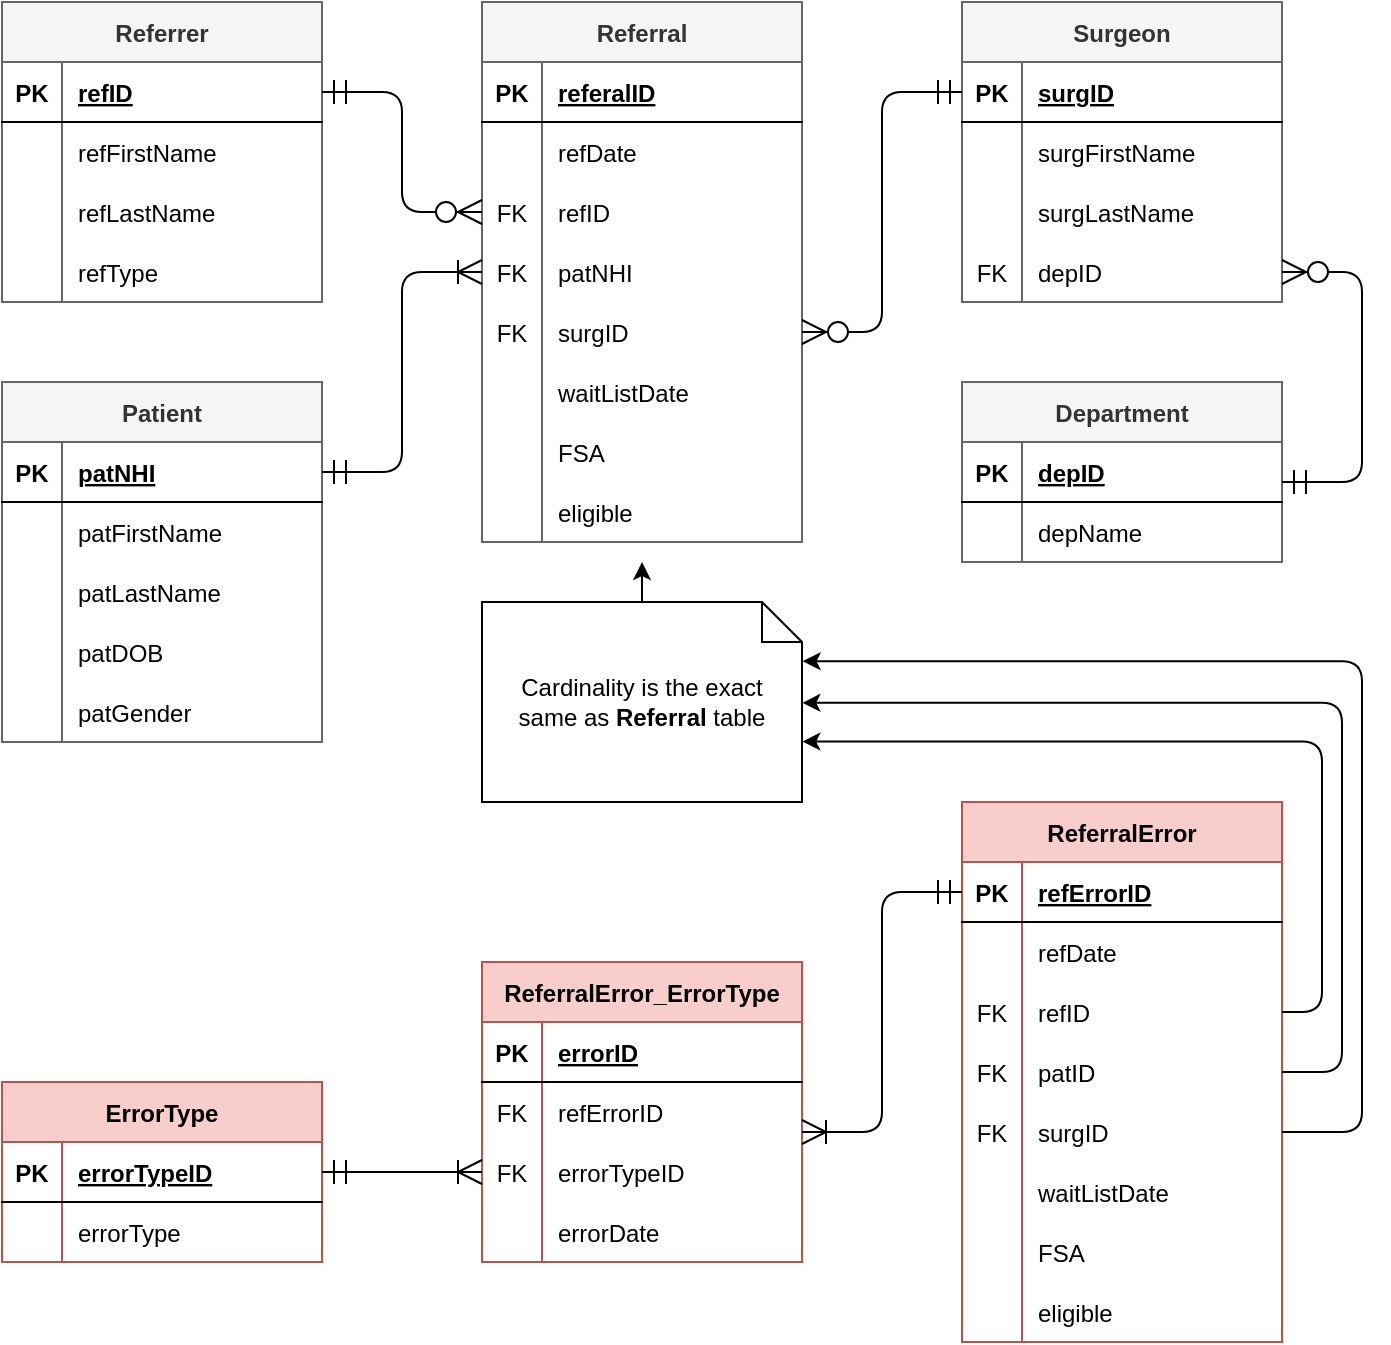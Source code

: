 <mxfile version="16.5.1" type="device"><diagram id="R2lEEEUBdFMjLlhIrx00" name="Page-1"><mxGraphModel dx="918" dy="854" grid="1" gridSize="10" guides="1" tooltips="1" connect="1" arrows="1" fold="1" page="1" pageScale="1" pageWidth="800" pageHeight="800" background="none" math="0" shadow="0" extFonts="Permanent Marker^https://fonts.googleapis.com/css?family=Permanent+Marker"><root><mxCell id="0"/><mxCell id="1" parent="0"/><mxCell id="XaAhkg_FkZNfCIawb1zj-1" value="Referral" style="shape=table;startSize=30;container=1;collapsible=1;childLayout=tableLayout;fixedRows=1;rowLines=0;fontStyle=1;align=center;resizeLast=1;swimlaneFillColor=default;sketch=0;fillColor=#f5f5f5;fontColor=#333333;strokeColor=#666666;" parent="1" vertex="1"><mxGeometry x="300" y="65" width="160" height="270" as="geometry"><mxRectangle x="300" y="65" width="80" height="30" as="alternateBounds"/></mxGeometry></mxCell><mxCell id="XaAhkg_FkZNfCIawb1zj-2" value="" style="shape=tableRow;horizontal=0;startSize=0;swimlaneHead=0;swimlaneBody=0;fillColor=none;collapsible=0;dropTarget=0;points=[[0,0.5],[1,0.5]];portConstraint=eastwest;top=0;left=0;right=0;bottom=1;sketch=0;" parent="XaAhkg_FkZNfCIawb1zj-1" vertex="1"><mxGeometry y="30" width="160" height="30" as="geometry"/></mxCell><mxCell id="XaAhkg_FkZNfCIawb1zj-3" value="PK" style="shape=partialRectangle;connectable=0;fillColor=none;top=0;left=0;bottom=0;right=0;fontStyle=1;overflow=hidden;sketch=0;" parent="XaAhkg_FkZNfCIawb1zj-2" vertex="1"><mxGeometry width="30" height="30" as="geometry"><mxRectangle width="30" height="30" as="alternateBounds"/></mxGeometry></mxCell><mxCell id="XaAhkg_FkZNfCIawb1zj-4" value="referalID" style="shape=partialRectangle;connectable=0;fillColor=none;top=0;left=0;bottom=0;right=0;align=left;spacingLeft=6;fontStyle=5;overflow=hidden;sketch=0;" parent="XaAhkg_FkZNfCIawb1zj-2" vertex="1"><mxGeometry x="30" width="130" height="30" as="geometry"><mxRectangle width="130" height="30" as="alternateBounds"/></mxGeometry></mxCell><mxCell id="XaAhkg_FkZNfCIawb1zj-5" value="" style="shape=tableRow;horizontal=0;startSize=0;swimlaneHead=0;swimlaneBody=0;fillColor=none;collapsible=0;dropTarget=0;points=[[0,0.5],[1,0.5]];portConstraint=eastwest;top=0;left=0;right=0;bottom=0;sketch=0;" parent="XaAhkg_FkZNfCIawb1zj-1" vertex="1"><mxGeometry y="60" width="160" height="30" as="geometry"/></mxCell><mxCell id="XaAhkg_FkZNfCIawb1zj-6" value="" style="shape=partialRectangle;connectable=0;fillColor=none;top=0;left=0;bottom=0;right=0;editable=1;overflow=hidden;sketch=0;" parent="XaAhkg_FkZNfCIawb1zj-5" vertex="1"><mxGeometry width="30" height="30" as="geometry"><mxRectangle width="30" height="30" as="alternateBounds"/></mxGeometry></mxCell><mxCell id="XaAhkg_FkZNfCIawb1zj-7" value="refDate" style="shape=partialRectangle;connectable=0;fillColor=none;top=0;left=0;bottom=0;right=0;align=left;spacingLeft=6;overflow=hidden;sketch=0;" parent="XaAhkg_FkZNfCIawb1zj-5" vertex="1"><mxGeometry x="30" width="130" height="30" as="geometry"><mxRectangle width="130" height="30" as="alternateBounds"/></mxGeometry></mxCell><mxCell id="XaAhkg_FkZNfCIawb1zj-8" value="" style="shape=tableRow;horizontal=0;startSize=0;swimlaneHead=0;swimlaneBody=0;fillColor=none;collapsible=0;dropTarget=0;points=[[0,0.5],[1,0.5]];portConstraint=eastwest;top=0;left=0;right=0;bottom=0;sketch=0;" parent="XaAhkg_FkZNfCIawb1zj-1" vertex="1"><mxGeometry y="90" width="160" height="30" as="geometry"/></mxCell><mxCell id="XaAhkg_FkZNfCIawb1zj-9" value="FK" style="shape=partialRectangle;connectable=0;fillColor=none;top=0;left=0;bottom=0;right=0;editable=1;overflow=hidden;sketch=0;" parent="XaAhkg_FkZNfCIawb1zj-8" vertex="1"><mxGeometry width="30" height="30" as="geometry"><mxRectangle width="30" height="30" as="alternateBounds"/></mxGeometry></mxCell><mxCell id="XaAhkg_FkZNfCIawb1zj-10" value="refID" style="shape=partialRectangle;connectable=0;fillColor=none;top=0;left=0;bottom=0;right=0;align=left;spacingLeft=6;overflow=hidden;sketch=0;" parent="XaAhkg_FkZNfCIawb1zj-8" vertex="1"><mxGeometry x="30" width="130" height="30" as="geometry"><mxRectangle width="130" height="30" as="alternateBounds"/></mxGeometry></mxCell><mxCell id="XaAhkg_FkZNfCIawb1zj-11" value="" style="shape=tableRow;horizontal=0;startSize=0;swimlaneHead=0;swimlaneBody=0;fillColor=none;collapsible=0;dropTarget=0;points=[[0,0.5],[1,0.5]];portConstraint=eastwest;top=0;left=0;right=0;bottom=0;sketch=0;" parent="XaAhkg_FkZNfCIawb1zj-1" vertex="1"><mxGeometry y="120" width="160" height="30" as="geometry"/></mxCell><mxCell id="XaAhkg_FkZNfCIawb1zj-12" value="FK" style="shape=partialRectangle;connectable=0;fillColor=none;top=0;left=0;bottom=0;right=0;editable=1;overflow=hidden;sketch=0;" parent="XaAhkg_FkZNfCIawb1zj-11" vertex="1"><mxGeometry width="30" height="30" as="geometry"><mxRectangle width="30" height="30" as="alternateBounds"/></mxGeometry></mxCell><mxCell id="XaAhkg_FkZNfCIawb1zj-13" value="patNHI" style="shape=partialRectangle;connectable=0;fillColor=none;top=0;left=0;bottom=0;right=0;align=left;spacingLeft=6;overflow=hidden;sketch=0;" parent="XaAhkg_FkZNfCIawb1zj-11" vertex="1"><mxGeometry x="30" width="130" height="30" as="geometry"><mxRectangle width="130" height="30" as="alternateBounds"/></mxGeometry></mxCell><mxCell id="XaAhkg_FkZNfCIawb1zj-38" style="shape=tableRow;horizontal=0;startSize=0;swimlaneHead=0;swimlaneBody=0;fillColor=none;collapsible=0;dropTarget=0;points=[[0,0.5],[1,0.5]];portConstraint=eastwest;top=0;left=0;right=0;bottom=0;sketch=0;" parent="XaAhkg_FkZNfCIawb1zj-1" vertex="1"><mxGeometry y="150" width="160" height="30" as="geometry"/></mxCell><mxCell id="XaAhkg_FkZNfCIawb1zj-39" value="FK" style="shape=partialRectangle;connectable=0;fillColor=none;top=0;left=0;bottom=0;right=0;editable=1;overflow=hidden;sketch=0;" parent="XaAhkg_FkZNfCIawb1zj-38" vertex="1"><mxGeometry width="30" height="30" as="geometry"><mxRectangle width="30" height="30" as="alternateBounds"/></mxGeometry></mxCell><mxCell id="XaAhkg_FkZNfCIawb1zj-40" value="surgID" style="shape=partialRectangle;connectable=0;fillColor=none;top=0;left=0;bottom=0;right=0;align=left;spacingLeft=6;overflow=hidden;sketch=0;" parent="XaAhkg_FkZNfCIawb1zj-38" vertex="1"><mxGeometry x="30" width="130" height="30" as="geometry"><mxRectangle width="130" height="30" as="alternateBounds"/></mxGeometry></mxCell><mxCell id="ew09ApZprC8uV8NfgB4T-1" style="shape=tableRow;horizontal=0;startSize=0;swimlaneHead=0;swimlaneBody=0;fillColor=none;collapsible=0;dropTarget=0;points=[[0,0.5],[1,0.5]];portConstraint=eastwest;top=0;left=0;right=0;bottom=0;sketch=0;" parent="XaAhkg_FkZNfCIawb1zj-1" vertex="1"><mxGeometry y="180" width="160" height="30" as="geometry"/></mxCell><mxCell id="ew09ApZprC8uV8NfgB4T-2" style="shape=partialRectangle;connectable=0;fillColor=none;top=0;left=0;bottom=0;right=0;editable=1;overflow=hidden;sketch=0;" parent="ew09ApZprC8uV8NfgB4T-1" vertex="1"><mxGeometry width="30" height="30" as="geometry"><mxRectangle width="30" height="30" as="alternateBounds"/></mxGeometry></mxCell><mxCell id="ew09ApZprC8uV8NfgB4T-3" value="waitListDate" style="shape=partialRectangle;connectable=0;fillColor=none;top=0;left=0;bottom=0;right=0;align=left;spacingLeft=6;overflow=hidden;sketch=0;" parent="ew09ApZprC8uV8NfgB4T-1" vertex="1"><mxGeometry x="30" width="130" height="30" as="geometry"><mxRectangle width="130" height="30" as="alternateBounds"/></mxGeometry></mxCell><mxCell id="XaAhkg_FkZNfCIawb1zj-41" style="shape=tableRow;horizontal=0;startSize=0;swimlaneHead=0;swimlaneBody=0;fillColor=none;collapsible=0;dropTarget=0;points=[[0,0.5],[1,0.5]];portConstraint=eastwest;top=0;left=0;right=0;bottom=0;sketch=0;" parent="XaAhkg_FkZNfCIawb1zj-1" vertex="1"><mxGeometry y="210" width="160" height="30" as="geometry"/></mxCell><mxCell id="XaAhkg_FkZNfCIawb1zj-42" style="shape=partialRectangle;connectable=0;fillColor=none;top=0;left=0;bottom=0;right=0;editable=1;overflow=hidden;sketch=0;" parent="XaAhkg_FkZNfCIawb1zj-41" vertex="1"><mxGeometry width="30" height="30" as="geometry"><mxRectangle width="30" height="30" as="alternateBounds"/></mxGeometry></mxCell><mxCell id="XaAhkg_FkZNfCIawb1zj-43" value="FSA" style="shape=partialRectangle;connectable=0;fillColor=none;top=0;left=0;bottom=0;right=0;align=left;spacingLeft=6;overflow=hidden;sketch=0;" parent="XaAhkg_FkZNfCIawb1zj-41" vertex="1"><mxGeometry x="30" width="130" height="30" as="geometry"><mxRectangle width="130" height="30" as="alternateBounds"/></mxGeometry></mxCell><mxCell id="XaAhkg_FkZNfCIawb1zj-44" style="shape=tableRow;horizontal=0;startSize=0;swimlaneHead=0;swimlaneBody=0;fillColor=none;collapsible=0;dropTarget=0;points=[[0,0.5],[1,0.5]];portConstraint=eastwest;top=0;left=0;right=0;bottom=0;sketch=0;" parent="XaAhkg_FkZNfCIawb1zj-1" vertex="1"><mxGeometry y="240" width="160" height="30" as="geometry"/></mxCell><mxCell id="XaAhkg_FkZNfCIawb1zj-45" style="shape=partialRectangle;connectable=0;fillColor=none;top=0;left=0;bottom=0;right=0;editable=1;overflow=hidden;sketch=0;" parent="XaAhkg_FkZNfCIawb1zj-44" vertex="1"><mxGeometry width="30" height="30" as="geometry"><mxRectangle width="30" height="30" as="alternateBounds"/></mxGeometry></mxCell><mxCell id="XaAhkg_FkZNfCIawb1zj-46" value="eligible" style="shape=partialRectangle;connectable=0;fillColor=none;top=0;left=0;bottom=0;right=0;align=left;spacingLeft=6;overflow=hidden;sketch=0;" parent="XaAhkg_FkZNfCIawb1zj-44" vertex="1"><mxGeometry x="30" width="130" height="30" as="geometry"><mxRectangle width="130" height="30" as="alternateBounds"/></mxGeometry></mxCell><mxCell id="XaAhkg_FkZNfCIawb1zj-51" value="Patient" style="shape=table;startSize=30;container=1;collapsible=1;childLayout=tableLayout;fixedRows=1;rowLines=0;fontStyle=1;align=center;resizeLast=1;swimlaneFillColor=default;sketch=0;fillColor=#f5f5f5;fontColor=#333333;strokeColor=#666666;" parent="1" vertex="1"><mxGeometry x="60" y="255" width="160" height="180" as="geometry"/></mxCell><mxCell id="XaAhkg_FkZNfCIawb1zj-52" value="" style="shape=tableRow;horizontal=0;startSize=0;swimlaneHead=0;swimlaneBody=0;fillColor=none;collapsible=0;dropTarget=0;points=[[0,0.5],[1,0.5]];portConstraint=eastwest;top=0;left=0;right=0;bottom=1;sketch=0;" parent="XaAhkg_FkZNfCIawb1zj-51" vertex="1"><mxGeometry y="30" width="160" height="30" as="geometry"/></mxCell><mxCell id="XaAhkg_FkZNfCIawb1zj-53" value="PK" style="shape=partialRectangle;connectable=0;fillColor=none;top=0;left=0;bottom=0;right=0;fontStyle=1;overflow=hidden;sketch=0;" parent="XaAhkg_FkZNfCIawb1zj-52" vertex="1"><mxGeometry width="30" height="30" as="geometry"><mxRectangle width="30" height="30" as="alternateBounds"/></mxGeometry></mxCell><mxCell id="XaAhkg_FkZNfCIawb1zj-54" value="patNHI" style="shape=partialRectangle;connectable=0;fillColor=none;top=0;left=0;bottom=0;right=0;align=left;spacingLeft=6;fontStyle=5;overflow=hidden;sketch=0;" parent="XaAhkg_FkZNfCIawb1zj-52" vertex="1"><mxGeometry x="30" width="130" height="30" as="geometry"><mxRectangle width="130" height="30" as="alternateBounds"/></mxGeometry></mxCell><mxCell id="XaAhkg_FkZNfCIawb1zj-55" value="" style="shape=tableRow;horizontal=0;startSize=0;swimlaneHead=0;swimlaneBody=0;fillColor=none;collapsible=0;dropTarget=0;points=[[0,0.5],[1,0.5]];portConstraint=eastwest;top=0;left=0;right=0;bottom=0;sketch=0;" parent="XaAhkg_FkZNfCIawb1zj-51" vertex="1"><mxGeometry y="60" width="160" height="30" as="geometry"/></mxCell><mxCell id="XaAhkg_FkZNfCIawb1zj-56" value="" style="shape=partialRectangle;connectable=0;fillColor=none;top=0;left=0;bottom=0;right=0;editable=1;overflow=hidden;sketch=0;" parent="XaAhkg_FkZNfCIawb1zj-55" vertex="1"><mxGeometry width="30" height="30" as="geometry"><mxRectangle width="30" height="30" as="alternateBounds"/></mxGeometry></mxCell><mxCell id="XaAhkg_FkZNfCIawb1zj-57" value="patFirstName" style="shape=partialRectangle;connectable=0;fillColor=none;top=0;left=0;bottom=0;right=0;align=left;spacingLeft=6;overflow=hidden;sketch=0;" parent="XaAhkg_FkZNfCIawb1zj-55" vertex="1"><mxGeometry x="30" width="130" height="30" as="geometry"><mxRectangle width="130" height="30" as="alternateBounds"/></mxGeometry></mxCell><mxCell id="XaAhkg_FkZNfCIawb1zj-176" style="shape=tableRow;horizontal=0;startSize=0;swimlaneHead=0;swimlaneBody=0;fillColor=none;collapsible=0;dropTarget=0;points=[[0,0.5],[1,0.5]];portConstraint=eastwest;top=0;left=0;right=0;bottom=0;sketch=0;" parent="XaAhkg_FkZNfCIawb1zj-51" vertex="1"><mxGeometry y="90" width="160" height="30" as="geometry"/></mxCell><mxCell id="XaAhkg_FkZNfCIawb1zj-177" style="shape=partialRectangle;connectable=0;fillColor=none;top=0;left=0;bottom=0;right=0;editable=1;overflow=hidden;sketch=0;" parent="XaAhkg_FkZNfCIawb1zj-176" vertex="1"><mxGeometry width="30" height="30" as="geometry"><mxRectangle width="30" height="30" as="alternateBounds"/></mxGeometry></mxCell><mxCell id="XaAhkg_FkZNfCIawb1zj-178" value="patLastName" style="shape=partialRectangle;connectable=0;fillColor=none;top=0;left=0;bottom=0;right=0;align=left;spacingLeft=6;overflow=hidden;sketch=0;" parent="XaAhkg_FkZNfCIawb1zj-176" vertex="1"><mxGeometry x="30" width="130" height="30" as="geometry"><mxRectangle width="130" height="30" as="alternateBounds"/></mxGeometry></mxCell><mxCell id="XaAhkg_FkZNfCIawb1zj-58" value="" style="shape=tableRow;horizontal=0;startSize=0;swimlaneHead=0;swimlaneBody=0;fillColor=none;collapsible=0;dropTarget=0;points=[[0,0.5],[1,0.5]];portConstraint=eastwest;top=0;left=0;right=0;bottom=0;sketch=0;" parent="XaAhkg_FkZNfCIawb1zj-51" vertex="1"><mxGeometry y="120" width="160" height="30" as="geometry"/></mxCell><mxCell id="XaAhkg_FkZNfCIawb1zj-59" value="" style="shape=partialRectangle;connectable=0;fillColor=none;top=0;left=0;bottom=0;right=0;editable=1;overflow=hidden;sketch=0;" parent="XaAhkg_FkZNfCIawb1zj-58" vertex="1"><mxGeometry width="30" height="30" as="geometry"><mxRectangle width="30" height="30" as="alternateBounds"/></mxGeometry></mxCell><mxCell id="XaAhkg_FkZNfCIawb1zj-60" value="patDOB" style="shape=partialRectangle;connectable=0;fillColor=none;top=0;left=0;bottom=0;right=0;align=left;spacingLeft=6;overflow=hidden;sketch=0;" parent="XaAhkg_FkZNfCIawb1zj-58" vertex="1"><mxGeometry x="30" width="130" height="30" as="geometry"><mxRectangle width="130" height="30" as="alternateBounds"/></mxGeometry></mxCell><mxCell id="XaAhkg_FkZNfCIawb1zj-61" value="" style="shape=tableRow;horizontal=0;startSize=0;swimlaneHead=0;swimlaneBody=0;fillColor=none;collapsible=0;dropTarget=0;points=[[0,0.5],[1,0.5]];portConstraint=eastwest;top=0;left=0;right=0;bottom=0;sketch=0;" parent="XaAhkg_FkZNfCIawb1zj-51" vertex="1"><mxGeometry y="150" width="160" height="30" as="geometry"/></mxCell><mxCell id="XaAhkg_FkZNfCIawb1zj-62" value="" style="shape=partialRectangle;connectable=0;fillColor=none;top=0;left=0;bottom=0;right=0;editable=1;overflow=hidden;sketch=0;" parent="XaAhkg_FkZNfCIawb1zj-61" vertex="1"><mxGeometry width="30" height="30" as="geometry"><mxRectangle width="30" height="30" as="alternateBounds"/></mxGeometry></mxCell><mxCell id="XaAhkg_FkZNfCIawb1zj-63" value="patGender" style="shape=partialRectangle;connectable=0;fillColor=none;top=0;left=0;bottom=0;right=0;align=left;spacingLeft=6;overflow=hidden;sketch=0;" parent="XaAhkg_FkZNfCIawb1zj-61" vertex="1"><mxGeometry x="30" width="130" height="30" as="geometry"><mxRectangle width="130" height="30" as="alternateBounds"/></mxGeometry></mxCell><mxCell id="XaAhkg_FkZNfCIawb1zj-66" value="Referrer" style="shape=table;startSize=30;container=1;collapsible=1;childLayout=tableLayout;fixedRows=1;rowLines=0;fontStyle=1;align=center;resizeLast=1;swimlaneFillColor=default;sketch=0;fillColor=#f5f5f5;fontColor=#333333;strokeColor=#666666;" parent="1" vertex="1"><mxGeometry x="60" y="65" width="160" height="150" as="geometry"/></mxCell><mxCell id="XaAhkg_FkZNfCIawb1zj-67" value="" style="shape=tableRow;horizontal=0;startSize=0;swimlaneHead=0;swimlaneBody=0;fillColor=none;collapsible=0;dropTarget=0;points=[[0,0.5],[1,0.5]];portConstraint=eastwest;top=0;left=0;right=0;bottom=1;sketch=0;" parent="XaAhkg_FkZNfCIawb1zj-66" vertex="1"><mxGeometry y="30" width="160" height="30" as="geometry"/></mxCell><mxCell id="XaAhkg_FkZNfCIawb1zj-68" value="PK" style="shape=partialRectangle;connectable=0;fillColor=none;top=0;left=0;bottom=0;right=0;fontStyle=1;overflow=hidden;sketch=0;" parent="XaAhkg_FkZNfCIawb1zj-67" vertex="1"><mxGeometry width="30" height="30" as="geometry"><mxRectangle width="30" height="30" as="alternateBounds"/></mxGeometry></mxCell><mxCell id="XaAhkg_FkZNfCIawb1zj-69" value="refID" style="shape=partialRectangle;connectable=0;fillColor=none;top=0;left=0;bottom=0;right=0;align=left;spacingLeft=6;fontStyle=5;overflow=hidden;sketch=0;" parent="XaAhkg_FkZNfCIawb1zj-67" vertex="1"><mxGeometry x="30" width="130" height="30" as="geometry"><mxRectangle width="130" height="30" as="alternateBounds"/></mxGeometry></mxCell><mxCell id="XaAhkg_FkZNfCIawb1zj-70" value="" style="shape=tableRow;horizontal=0;startSize=0;swimlaneHead=0;swimlaneBody=0;fillColor=none;collapsible=0;dropTarget=0;points=[[0,0.5],[1,0.5]];portConstraint=eastwest;top=0;left=0;right=0;bottom=0;sketch=0;" parent="XaAhkg_FkZNfCIawb1zj-66" vertex="1"><mxGeometry y="60" width="160" height="30" as="geometry"/></mxCell><mxCell id="XaAhkg_FkZNfCIawb1zj-71" value="" style="shape=partialRectangle;connectable=0;fillColor=none;top=0;left=0;bottom=0;right=0;editable=1;overflow=hidden;sketch=0;" parent="XaAhkg_FkZNfCIawb1zj-70" vertex="1"><mxGeometry width="30" height="30" as="geometry"><mxRectangle width="30" height="30" as="alternateBounds"/></mxGeometry></mxCell><mxCell id="XaAhkg_FkZNfCIawb1zj-72" value="refFirstName" style="shape=partialRectangle;connectable=0;fillColor=none;top=0;left=0;bottom=0;right=0;align=left;spacingLeft=6;overflow=hidden;sketch=0;" parent="XaAhkg_FkZNfCIawb1zj-70" vertex="1"><mxGeometry x="30" width="130" height="30" as="geometry"><mxRectangle width="130" height="30" as="alternateBounds"/></mxGeometry></mxCell><mxCell id="XaAhkg_FkZNfCIawb1zj-150" style="shape=tableRow;horizontal=0;startSize=0;swimlaneHead=0;swimlaneBody=0;fillColor=none;collapsible=0;dropTarget=0;points=[[0,0.5],[1,0.5]];portConstraint=eastwest;top=0;left=0;right=0;bottom=0;sketch=0;" parent="XaAhkg_FkZNfCIawb1zj-66" vertex="1"><mxGeometry y="90" width="160" height="30" as="geometry"/></mxCell><mxCell id="XaAhkg_FkZNfCIawb1zj-151" style="shape=partialRectangle;connectable=0;fillColor=none;top=0;left=0;bottom=0;right=0;editable=1;overflow=hidden;sketch=0;" parent="XaAhkg_FkZNfCIawb1zj-150" vertex="1"><mxGeometry width="30" height="30" as="geometry"><mxRectangle width="30" height="30" as="alternateBounds"/></mxGeometry></mxCell><mxCell id="XaAhkg_FkZNfCIawb1zj-152" value="refLastName" style="shape=partialRectangle;connectable=0;fillColor=none;top=0;left=0;bottom=0;right=0;align=left;spacingLeft=6;overflow=hidden;sketch=0;" parent="XaAhkg_FkZNfCIawb1zj-150" vertex="1"><mxGeometry x="30" width="130" height="30" as="geometry"><mxRectangle width="130" height="30" as="alternateBounds"/></mxGeometry></mxCell><mxCell id="XaAhkg_FkZNfCIawb1zj-73" value="" style="shape=tableRow;horizontal=0;startSize=0;swimlaneHead=0;swimlaneBody=0;fillColor=none;collapsible=0;dropTarget=0;points=[[0,0.5],[1,0.5]];portConstraint=eastwest;top=0;left=0;right=0;bottom=0;sketch=0;" parent="XaAhkg_FkZNfCIawb1zj-66" vertex="1"><mxGeometry y="120" width="160" height="30" as="geometry"/></mxCell><mxCell id="XaAhkg_FkZNfCIawb1zj-74" value="" style="shape=partialRectangle;connectable=0;fillColor=none;top=0;left=0;bottom=0;right=0;editable=1;overflow=hidden;sketch=0;" parent="XaAhkg_FkZNfCIawb1zj-73" vertex="1"><mxGeometry width="30" height="30" as="geometry"><mxRectangle width="30" height="30" as="alternateBounds"/></mxGeometry></mxCell><mxCell id="XaAhkg_FkZNfCIawb1zj-75" value="refType" style="shape=partialRectangle;connectable=0;fillColor=none;top=0;left=0;bottom=0;right=0;align=left;spacingLeft=6;overflow=hidden;sketch=0;" parent="XaAhkg_FkZNfCIawb1zj-73" vertex="1"><mxGeometry x="30" width="130" height="30" as="geometry"><mxRectangle width="130" height="30" as="alternateBounds"/></mxGeometry></mxCell><mxCell id="XaAhkg_FkZNfCIawb1zj-79" value="Surgeon" style="shape=table;startSize=30;container=1;collapsible=1;childLayout=tableLayout;fixedRows=1;rowLines=0;fontStyle=1;align=center;resizeLast=1;swimlaneFillColor=default;sketch=0;fillColor=#f5f5f5;fontColor=#333333;strokeColor=#666666;" parent="1" vertex="1"><mxGeometry x="540" y="65" width="160" height="150" as="geometry"/></mxCell><mxCell id="XaAhkg_FkZNfCIawb1zj-80" value="" style="shape=tableRow;horizontal=0;startSize=0;swimlaneHead=0;swimlaneBody=0;fillColor=none;collapsible=0;dropTarget=0;points=[[0,0.5],[1,0.5]];portConstraint=eastwest;top=0;left=0;right=0;bottom=1;sketch=0;" parent="XaAhkg_FkZNfCIawb1zj-79" vertex="1"><mxGeometry y="30" width="160" height="30" as="geometry"/></mxCell><mxCell id="XaAhkg_FkZNfCIawb1zj-81" value="PK" style="shape=partialRectangle;connectable=0;fillColor=none;top=0;left=0;bottom=0;right=0;fontStyle=1;overflow=hidden;sketch=0;" parent="XaAhkg_FkZNfCIawb1zj-80" vertex="1"><mxGeometry width="30" height="30" as="geometry"><mxRectangle width="30" height="30" as="alternateBounds"/></mxGeometry></mxCell><mxCell id="XaAhkg_FkZNfCIawb1zj-82" value="surgID" style="shape=partialRectangle;connectable=0;fillColor=none;top=0;left=0;bottom=0;right=0;align=left;spacingLeft=6;fontStyle=5;overflow=hidden;sketch=0;" parent="XaAhkg_FkZNfCIawb1zj-80" vertex="1"><mxGeometry x="30" width="130" height="30" as="geometry"><mxRectangle width="130" height="30" as="alternateBounds"/></mxGeometry></mxCell><mxCell id="XaAhkg_FkZNfCIawb1zj-83" value="" style="shape=tableRow;horizontal=0;startSize=0;swimlaneHead=0;swimlaneBody=0;fillColor=none;collapsible=0;dropTarget=0;points=[[0,0.5],[1,0.5]];portConstraint=eastwest;top=0;left=0;right=0;bottom=0;sketch=0;" parent="XaAhkg_FkZNfCIawb1zj-79" vertex="1"><mxGeometry y="60" width="160" height="30" as="geometry"/></mxCell><mxCell id="XaAhkg_FkZNfCIawb1zj-84" value="" style="shape=partialRectangle;connectable=0;fillColor=none;top=0;left=0;bottom=0;right=0;editable=1;overflow=hidden;sketch=0;" parent="XaAhkg_FkZNfCIawb1zj-83" vertex="1"><mxGeometry width="30" height="30" as="geometry"><mxRectangle width="30" height="30" as="alternateBounds"/></mxGeometry></mxCell><mxCell id="XaAhkg_FkZNfCIawb1zj-85" value="surgFirstName" style="shape=partialRectangle;connectable=0;fillColor=none;top=0;left=0;bottom=0;right=0;align=left;spacingLeft=6;overflow=hidden;sketch=0;" parent="XaAhkg_FkZNfCIawb1zj-83" vertex="1"><mxGeometry x="30" width="130" height="30" as="geometry"><mxRectangle width="130" height="30" as="alternateBounds"/></mxGeometry></mxCell><mxCell id="XaAhkg_FkZNfCIawb1zj-141" style="shape=tableRow;horizontal=0;startSize=0;swimlaneHead=0;swimlaneBody=0;fillColor=none;collapsible=0;dropTarget=0;points=[[0,0.5],[1,0.5]];portConstraint=eastwest;top=0;left=0;right=0;bottom=0;sketch=0;" parent="XaAhkg_FkZNfCIawb1zj-79" vertex="1"><mxGeometry y="90" width="160" height="30" as="geometry"/></mxCell><mxCell id="XaAhkg_FkZNfCIawb1zj-142" style="shape=partialRectangle;connectable=0;fillColor=none;top=0;left=0;bottom=0;right=0;editable=1;overflow=hidden;sketch=0;" parent="XaAhkg_FkZNfCIawb1zj-141" vertex="1"><mxGeometry width="30" height="30" as="geometry"><mxRectangle width="30" height="30" as="alternateBounds"/></mxGeometry></mxCell><mxCell id="XaAhkg_FkZNfCIawb1zj-143" value="surgLastName" style="shape=partialRectangle;connectable=0;fillColor=none;top=0;left=0;bottom=0;right=0;align=left;spacingLeft=6;overflow=hidden;sketch=0;" parent="XaAhkg_FkZNfCIawb1zj-141" vertex="1"><mxGeometry x="30" width="130" height="30" as="geometry"><mxRectangle width="130" height="30" as="alternateBounds"/></mxGeometry></mxCell><mxCell id="XaAhkg_FkZNfCIawb1zj-86" value="" style="shape=tableRow;horizontal=0;startSize=0;swimlaneHead=0;swimlaneBody=0;fillColor=none;collapsible=0;dropTarget=0;points=[[0,0.5],[1,0.5]];portConstraint=eastwest;top=0;left=0;right=0;bottom=0;sketch=0;" parent="XaAhkg_FkZNfCIawb1zj-79" vertex="1"><mxGeometry y="120" width="160" height="30" as="geometry"/></mxCell><mxCell id="XaAhkg_FkZNfCIawb1zj-87" value="FK" style="shape=partialRectangle;connectable=0;fillColor=none;top=0;left=0;bottom=0;right=0;editable=1;overflow=hidden;sketch=0;" parent="XaAhkg_FkZNfCIawb1zj-86" vertex="1"><mxGeometry width="30" height="30" as="geometry"><mxRectangle width="30" height="30" as="alternateBounds"/></mxGeometry></mxCell><mxCell id="XaAhkg_FkZNfCIawb1zj-88" value="depID" style="shape=partialRectangle;connectable=0;fillColor=none;top=0;left=0;bottom=0;right=0;align=left;spacingLeft=6;overflow=hidden;sketch=0;" parent="XaAhkg_FkZNfCIawb1zj-86" vertex="1"><mxGeometry x="30" width="130" height="30" as="geometry"><mxRectangle width="130" height="30" as="alternateBounds"/></mxGeometry></mxCell><mxCell id="XaAhkg_FkZNfCIawb1zj-89" value="Department" style="shape=table;startSize=30;container=1;collapsible=1;childLayout=tableLayout;fixedRows=1;rowLines=0;fontStyle=1;align=center;resizeLast=1;swimlaneFillColor=default;sketch=0;fillColor=#f5f5f5;fontColor=#333333;strokeColor=#666666;" parent="1" vertex="1"><mxGeometry x="540" y="255" width="160" height="90" as="geometry"/></mxCell><mxCell id="XaAhkg_FkZNfCIawb1zj-90" value="" style="shape=tableRow;horizontal=0;startSize=0;swimlaneHead=0;swimlaneBody=0;fillColor=none;collapsible=0;dropTarget=0;points=[[0,0.5],[1,0.5]];portConstraint=eastwest;top=0;left=0;right=0;bottom=1;sketch=0;" parent="XaAhkg_FkZNfCIawb1zj-89" vertex="1"><mxGeometry y="30" width="160" height="30" as="geometry"/></mxCell><mxCell id="XaAhkg_FkZNfCIawb1zj-91" value="PK" style="shape=partialRectangle;connectable=0;fillColor=none;top=0;left=0;bottom=0;right=0;fontStyle=1;overflow=hidden;sketch=0;" parent="XaAhkg_FkZNfCIawb1zj-90" vertex="1"><mxGeometry width="30" height="30" as="geometry"><mxRectangle width="30" height="30" as="alternateBounds"/></mxGeometry></mxCell><mxCell id="XaAhkg_FkZNfCIawb1zj-92" value="depID" style="shape=partialRectangle;connectable=0;fillColor=none;top=0;left=0;bottom=0;right=0;align=left;spacingLeft=6;fontStyle=5;overflow=hidden;sketch=0;" parent="XaAhkg_FkZNfCIawb1zj-90" vertex="1"><mxGeometry x="30" width="130" height="30" as="geometry"><mxRectangle width="130" height="30" as="alternateBounds"/></mxGeometry></mxCell><mxCell id="XaAhkg_FkZNfCIawb1zj-93" value="" style="shape=tableRow;horizontal=0;startSize=0;swimlaneHead=0;swimlaneBody=0;fillColor=none;collapsible=0;dropTarget=0;points=[[0,0.5],[1,0.5]];portConstraint=eastwest;top=0;left=0;right=0;bottom=0;sketch=0;" parent="XaAhkg_FkZNfCIawb1zj-89" vertex="1"><mxGeometry y="60" width="160" height="30" as="geometry"/></mxCell><mxCell id="XaAhkg_FkZNfCIawb1zj-94" value="" style="shape=partialRectangle;connectable=0;fillColor=none;top=0;left=0;bottom=0;right=0;editable=1;overflow=hidden;sketch=0;" parent="XaAhkg_FkZNfCIawb1zj-93" vertex="1"><mxGeometry width="30" height="30" as="geometry"><mxRectangle width="30" height="30" as="alternateBounds"/></mxGeometry></mxCell><mxCell id="XaAhkg_FkZNfCIawb1zj-95" value="depName" style="shape=partialRectangle;connectable=0;fillColor=none;top=0;left=0;bottom=0;right=0;align=left;spacingLeft=6;overflow=hidden;sketch=0;" parent="XaAhkg_FkZNfCIawb1zj-93" vertex="1"><mxGeometry x="30" width="130" height="30" as="geometry"><mxRectangle width="130" height="30" as="alternateBounds"/></mxGeometry></mxCell><mxCell id="XaAhkg_FkZNfCIawb1zj-101" value="" style="edgeStyle=orthogonalEdgeStyle;fontSize=12;html=1;endArrow=ERzeroToMany;startArrow=ERmandOne;entryX=1;entryY=0.5;entryDx=0;entryDy=0;rounded=1;endSize=10;startSize=10;targetPerimeterSpacing=0;sourcePerimeterSpacing=0;shadow=0;sketch=0;" parent="1" source="XaAhkg_FkZNfCIawb1zj-90" target="XaAhkg_FkZNfCIawb1zj-86" edge="1"><mxGeometry width="100" height="100" relative="1" as="geometry"><mxPoint x="700" y="305" as="sourcePoint"/><mxPoint x="1090" y="295" as="targetPoint"/><Array as="points"><mxPoint x="740" y="305"/><mxPoint x="740" y="200"/></Array></mxGeometry></mxCell><mxCell id="XaAhkg_FkZNfCIawb1zj-102" value="" style="fontSize=12;html=1;endArrow=ERzeroToMany;startArrow=ERmandOne;edgeStyle=orthogonalEdgeStyle;rounded=1;endSize=10;startSize=10;sketch=0;strokeColor=default;" parent="1" source="XaAhkg_FkZNfCIawb1zj-67" target="XaAhkg_FkZNfCIawb1zj-8" edge="1"><mxGeometry width="100" height="100" relative="1" as="geometry"><mxPoint x="480" y="90" as="sourcePoint"/><mxPoint x="380" y="190" as="targetPoint"/></mxGeometry></mxCell><mxCell id="XaAhkg_FkZNfCIawb1zj-104" value="" style="edgeStyle=orthogonalEdgeStyle;fontSize=12;html=1;endArrow=ERoneToMany;startArrow=ERmandOne;rounded=1;endSize=10;startSize=10;sketch=0;" parent="1" source="XaAhkg_FkZNfCIawb1zj-52" target="XaAhkg_FkZNfCIawb1zj-11" edge="1"><mxGeometry width="100" height="100" relative="1" as="geometry"><mxPoint x="650" y="615" as="sourcePoint"/><mxPoint x="620" y="220" as="targetPoint"/><Array as="points"><mxPoint x="260" y="300"/><mxPoint x="260" y="200"/></Array></mxGeometry></mxCell><mxCell id="XaAhkg_FkZNfCIawb1zj-105" value="" style="edgeStyle=orthogonalEdgeStyle;fontSize=12;html=1;endArrow=ERzeroToMany;startArrow=ERmandOne;rounded=1;endSize=10;startSize=10;sketch=0;" parent="1" source="XaAhkg_FkZNfCIawb1zj-80" target="XaAhkg_FkZNfCIawb1zj-38" edge="1"><mxGeometry width="100" height="100" relative="1" as="geometry"><mxPoint x="670" y="335" as="sourcePoint"/><mxPoint x="770" y="235" as="targetPoint"/><Array as="points"><mxPoint x="500" y="110"/><mxPoint x="500" y="230"/></Array></mxGeometry></mxCell><mxCell id="XaAhkg_FkZNfCIawb1zj-182" value="ReferralError" style="shape=table;startSize=30;container=1;collapsible=1;childLayout=tableLayout;fixedRows=1;rowLines=0;fontStyle=1;align=center;resizeLast=1;swimlaneFillColor=default;sketch=0;fillColor=#f8cecc;strokeColor=#b85450;" parent="1" vertex="1"><mxGeometry x="540" y="465" width="160" height="270" as="geometry"><mxRectangle x="320" y="160" width="80" height="30" as="alternateBounds"/></mxGeometry></mxCell><mxCell id="XaAhkg_FkZNfCIawb1zj-183" value="" style="shape=tableRow;horizontal=0;startSize=0;swimlaneHead=0;swimlaneBody=0;fillColor=none;collapsible=0;dropTarget=0;points=[[0,0.5],[1,0.5]];portConstraint=eastwest;top=0;left=0;right=0;bottom=1;sketch=0;" parent="XaAhkg_FkZNfCIawb1zj-182" vertex="1"><mxGeometry y="30" width="160" height="30" as="geometry"/></mxCell><mxCell id="XaAhkg_FkZNfCIawb1zj-184" value="PK" style="shape=partialRectangle;connectable=0;fillColor=none;top=0;left=0;bottom=0;right=0;fontStyle=1;overflow=hidden;sketch=0;" parent="XaAhkg_FkZNfCIawb1zj-183" vertex="1"><mxGeometry width="30" height="30" as="geometry"><mxRectangle width="30" height="30" as="alternateBounds"/></mxGeometry></mxCell><mxCell id="XaAhkg_FkZNfCIawb1zj-185" value="refErrorID" style="shape=partialRectangle;connectable=0;fillColor=none;top=0;left=0;bottom=0;right=0;align=left;spacingLeft=6;fontStyle=5;overflow=hidden;sketch=0;" parent="XaAhkg_FkZNfCIawb1zj-183" vertex="1"><mxGeometry x="30" width="130" height="30" as="geometry"><mxRectangle width="130" height="30" as="alternateBounds"/></mxGeometry></mxCell><mxCell id="XaAhkg_FkZNfCIawb1zj-186" value="" style="shape=tableRow;horizontal=0;startSize=0;swimlaneHead=0;swimlaneBody=0;fillColor=none;collapsible=0;dropTarget=0;points=[[0,0.5],[1,0.5]];portConstraint=eastwest;top=0;left=0;right=0;bottom=0;sketch=0;" parent="XaAhkg_FkZNfCIawb1zj-182" vertex="1"><mxGeometry y="60" width="160" height="30" as="geometry"/></mxCell><mxCell id="XaAhkg_FkZNfCIawb1zj-187" value="" style="shape=partialRectangle;connectable=0;fillColor=none;top=0;left=0;bottom=0;right=0;editable=1;overflow=hidden;sketch=0;" parent="XaAhkg_FkZNfCIawb1zj-186" vertex="1"><mxGeometry width="30" height="30" as="geometry"><mxRectangle width="30" height="30" as="alternateBounds"/></mxGeometry></mxCell><mxCell id="XaAhkg_FkZNfCIawb1zj-188" value="refDate" style="shape=partialRectangle;connectable=0;fillColor=none;top=0;left=0;bottom=0;right=0;align=left;spacingLeft=6;overflow=hidden;sketch=0;" parent="XaAhkg_FkZNfCIawb1zj-186" vertex="1"><mxGeometry x="30" width="130" height="30" as="geometry"><mxRectangle width="130" height="30" as="alternateBounds"/></mxGeometry></mxCell><mxCell id="XaAhkg_FkZNfCIawb1zj-189" value="" style="shape=tableRow;horizontal=0;startSize=0;swimlaneHead=0;swimlaneBody=0;fillColor=none;collapsible=0;dropTarget=0;points=[[0,0.5],[1,0.5]];portConstraint=eastwest;top=0;left=0;right=0;bottom=0;sketch=0;" parent="XaAhkg_FkZNfCIawb1zj-182" vertex="1"><mxGeometry y="90" width="160" height="30" as="geometry"/></mxCell><mxCell id="XaAhkg_FkZNfCIawb1zj-190" value="FK" style="shape=partialRectangle;connectable=0;fillColor=none;top=0;left=0;bottom=0;right=0;editable=1;overflow=hidden;sketch=0;" parent="XaAhkg_FkZNfCIawb1zj-189" vertex="1"><mxGeometry width="30" height="30" as="geometry"><mxRectangle width="30" height="30" as="alternateBounds"/></mxGeometry></mxCell><mxCell id="XaAhkg_FkZNfCIawb1zj-191" value="refID" style="shape=partialRectangle;connectable=0;fillColor=none;top=0;left=0;bottom=0;right=0;align=left;spacingLeft=6;overflow=hidden;sketch=0;" parent="XaAhkg_FkZNfCIawb1zj-189" vertex="1"><mxGeometry x="30" width="130" height="30" as="geometry"><mxRectangle width="130" height="30" as="alternateBounds"/></mxGeometry></mxCell><mxCell id="XaAhkg_FkZNfCIawb1zj-192" value="" style="shape=tableRow;horizontal=0;startSize=0;swimlaneHead=0;swimlaneBody=0;fillColor=none;collapsible=0;dropTarget=0;points=[[0,0.5],[1,0.5]];portConstraint=eastwest;top=0;left=0;right=0;bottom=0;sketch=0;" parent="XaAhkg_FkZNfCIawb1zj-182" vertex="1"><mxGeometry y="120" width="160" height="30" as="geometry"/></mxCell><mxCell id="XaAhkg_FkZNfCIawb1zj-193" value="FK" style="shape=partialRectangle;connectable=0;fillColor=none;top=0;left=0;bottom=0;right=0;editable=1;overflow=hidden;sketch=0;" parent="XaAhkg_FkZNfCIawb1zj-192" vertex="1"><mxGeometry width="30" height="30" as="geometry"><mxRectangle width="30" height="30" as="alternateBounds"/></mxGeometry></mxCell><mxCell id="XaAhkg_FkZNfCIawb1zj-194" value="patID" style="shape=partialRectangle;connectable=0;fillColor=none;top=0;left=0;bottom=0;right=0;align=left;spacingLeft=6;overflow=hidden;sketch=0;" parent="XaAhkg_FkZNfCIawb1zj-192" vertex="1"><mxGeometry x="30" width="130" height="30" as="geometry"><mxRectangle width="130" height="30" as="alternateBounds"/></mxGeometry></mxCell><mxCell id="XaAhkg_FkZNfCIawb1zj-195" style="shape=tableRow;horizontal=0;startSize=0;swimlaneHead=0;swimlaneBody=0;fillColor=none;collapsible=0;dropTarget=0;points=[[0,0.5],[1,0.5]];portConstraint=eastwest;top=0;left=0;right=0;bottom=0;sketch=0;" parent="XaAhkg_FkZNfCIawb1zj-182" vertex="1"><mxGeometry y="150" width="160" height="30" as="geometry"/></mxCell><mxCell id="XaAhkg_FkZNfCIawb1zj-196" value="FK" style="shape=partialRectangle;connectable=0;fillColor=none;top=0;left=0;bottom=0;right=0;editable=1;overflow=hidden;sketch=0;" parent="XaAhkg_FkZNfCIawb1zj-195" vertex="1"><mxGeometry width="30" height="30" as="geometry"><mxRectangle width="30" height="30" as="alternateBounds"/></mxGeometry></mxCell><mxCell id="XaAhkg_FkZNfCIawb1zj-197" value="surgID" style="shape=partialRectangle;connectable=0;fillColor=none;top=0;left=0;bottom=0;right=0;align=left;spacingLeft=6;overflow=hidden;sketch=0;" parent="XaAhkg_FkZNfCIawb1zj-195" vertex="1"><mxGeometry x="30" width="130" height="30" as="geometry"><mxRectangle width="130" height="30" as="alternateBounds"/></mxGeometry></mxCell><mxCell id="ew09ApZprC8uV8NfgB4T-4" style="shape=tableRow;horizontal=0;startSize=0;swimlaneHead=0;swimlaneBody=0;fillColor=none;collapsible=0;dropTarget=0;points=[[0,0.5],[1,0.5]];portConstraint=eastwest;top=0;left=0;right=0;bottom=0;sketch=0;" parent="XaAhkg_FkZNfCIawb1zj-182" vertex="1"><mxGeometry y="180" width="160" height="30" as="geometry"/></mxCell><mxCell id="ew09ApZprC8uV8NfgB4T-5" style="shape=partialRectangle;connectable=0;fillColor=none;top=0;left=0;bottom=0;right=0;editable=1;overflow=hidden;sketch=0;" parent="ew09ApZprC8uV8NfgB4T-4" vertex="1"><mxGeometry width="30" height="30" as="geometry"><mxRectangle width="30" height="30" as="alternateBounds"/></mxGeometry></mxCell><mxCell id="ew09ApZprC8uV8NfgB4T-6" value="waitListDate" style="shape=partialRectangle;connectable=0;fillColor=none;top=0;left=0;bottom=0;right=0;align=left;spacingLeft=6;overflow=hidden;sketch=0;" parent="ew09ApZprC8uV8NfgB4T-4" vertex="1"><mxGeometry x="30" width="130" height="30" as="geometry"><mxRectangle width="130" height="30" as="alternateBounds"/></mxGeometry></mxCell><mxCell id="XaAhkg_FkZNfCIawb1zj-198" style="shape=tableRow;horizontal=0;startSize=0;swimlaneHead=0;swimlaneBody=0;fillColor=none;collapsible=0;dropTarget=0;points=[[0,0.5],[1,0.5]];portConstraint=eastwest;top=0;left=0;right=0;bottom=0;sketch=0;" parent="XaAhkg_FkZNfCIawb1zj-182" vertex="1"><mxGeometry y="210" width="160" height="30" as="geometry"/></mxCell><mxCell id="XaAhkg_FkZNfCIawb1zj-199" style="shape=partialRectangle;connectable=0;fillColor=none;top=0;left=0;bottom=0;right=0;editable=1;overflow=hidden;sketch=0;" parent="XaAhkg_FkZNfCIawb1zj-198" vertex="1"><mxGeometry width="30" height="30" as="geometry"><mxRectangle width="30" height="30" as="alternateBounds"/></mxGeometry></mxCell><mxCell id="XaAhkg_FkZNfCIawb1zj-200" value="FSA" style="shape=partialRectangle;connectable=0;fillColor=none;top=0;left=0;bottom=0;right=0;align=left;spacingLeft=6;overflow=hidden;sketch=0;" parent="XaAhkg_FkZNfCIawb1zj-198" vertex="1"><mxGeometry x="30" width="130" height="30" as="geometry"><mxRectangle width="130" height="30" as="alternateBounds"/></mxGeometry></mxCell><mxCell id="XaAhkg_FkZNfCIawb1zj-201" style="shape=tableRow;horizontal=0;startSize=0;swimlaneHead=0;swimlaneBody=0;fillColor=none;collapsible=0;dropTarget=0;points=[[0,0.5],[1,0.5]];portConstraint=eastwest;top=0;left=0;right=0;bottom=0;sketch=0;" parent="XaAhkg_FkZNfCIawb1zj-182" vertex="1"><mxGeometry y="240" width="160" height="30" as="geometry"/></mxCell><mxCell id="XaAhkg_FkZNfCIawb1zj-202" style="shape=partialRectangle;connectable=0;fillColor=none;top=0;left=0;bottom=0;right=0;editable=1;overflow=hidden;sketch=0;" parent="XaAhkg_FkZNfCIawb1zj-201" vertex="1"><mxGeometry width="30" height="30" as="geometry"><mxRectangle width="30" height="30" as="alternateBounds"/></mxGeometry></mxCell><mxCell id="XaAhkg_FkZNfCIawb1zj-203" value="eligible" style="shape=partialRectangle;connectable=0;fillColor=none;top=0;left=0;bottom=0;right=0;align=left;spacingLeft=6;overflow=hidden;sketch=0;" parent="XaAhkg_FkZNfCIawb1zj-201" vertex="1"><mxGeometry x="30" width="130" height="30" as="geometry"><mxRectangle width="130" height="30" as="alternateBounds"/></mxGeometry></mxCell><mxCell id="XaAhkg_FkZNfCIawb1zj-210" value="ErrorType" style="shape=table;startSize=30;container=1;collapsible=1;childLayout=tableLayout;fixedRows=1;rowLines=0;fontStyle=1;align=center;resizeLast=1;swimlaneFillColor=default;sketch=0;fillColor=#f8cecc;strokeColor=#b85450;" parent="1" vertex="1"><mxGeometry x="60" y="605" width="160" height="90" as="geometry"/></mxCell><mxCell id="XaAhkg_FkZNfCIawb1zj-211" value="" style="shape=tableRow;horizontal=0;startSize=0;swimlaneHead=0;swimlaneBody=0;fillColor=none;collapsible=0;dropTarget=0;points=[[0,0.5],[1,0.5]];portConstraint=eastwest;top=0;left=0;right=0;bottom=1;sketch=0;" parent="XaAhkg_FkZNfCIawb1zj-210" vertex="1"><mxGeometry y="30" width="160" height="30" as="geometry"/></mxCell><mxCell id="XaAhkg_FkZNfCIawb1zj-212" value="PK" style="shape=partialRectangle;connectable=0;fillColor=none;top=0;left=0;bottom=0;right=0;fontStyle=1;overflow=hidden;sketch=0;" parent="XaAhkg_FkZNfCIawb1zj-211" vertex="1"><mxGeometry width="30" height="30" as="geometry"><mxRectangle width="30" height="30" as="alternateBounds"/></mxGeometry></mxCell><mxCell id="XaAhkg_FkZNfCIawb1zj-213" value="errorTypeID" style="shape=partialRectangle;connectable=0;fillColor=none;top=0;left=0;bottom=0;right=0;align=left;spacingLeft=6;fontStyle=5;overflow=hidden;sketch=0;" parent="XaAhkg_FkZNfCIawb1zj-211" vertex="1"><mxGeometry x="30" width="130" height="30" as="geometry"><mxRectangle width="130" height="30" as="alternateBounds"/></mxGeometry></mxCell><mxCell id="XaAhkg_FkZNfCIawb1zj-214" value="" style="shape=tableRow;horizontal=0;startSize=0;swimlaneHead=0;swimlaneBody=0;fillColor=none;collapsible=0;dropTarget=0;points=[[0,0.5],[1,0.5]];portConstraint=eastwest;top=0;left=0;right=0;bottom=0;sketch=0;" parent="XaAhkg_FkZNfCIawb1zj-210" vertex="1"><mxGeometry y="60" width="160" height="30" as="geometry"/></mxCell><mxCell id="XaAhkg_FkZNfCIawb1zj-215" value="" style="shape=partialRectangle;connectable=0;fillColor=none;top=0;left=0;bottom=0;right=0;editable=1;overflow=hidden;sketch=0;" parent="XaAhkg_FkZNfCIawb1zj-214" vertex="1"><mxGeometry width="30" height="30" as="geometry"><mxRectangle width="30" height="30" as="alternateBounds"/></mxGeometry></mxCell><mxCell id="XaAhkg_FkZNfCIawb1zj-216" value="errorType" style="shape=partialRectangle;connectable=0;fillColor=none;top=0;left=0;bottom=0;right=0;align=left;spacingLeft=6;overflow=hidden;sketch=0;" parent="XaAhkg_FkZNfCIawb1zj-214" vertex="1"><mxGeometry x="30" width="130" height="30" as="geometry"><mxRectangle width="130" height="30" as="alternateBounds"/></mxGeometry></mxCell><mxCell id="XaAhkg_FkZNfCIawb1zj-217" value="ReferralError_ErrorType" style="shape=table;startSize=30;container=1;collapsible=1;childLayout=tableLayout;fixedRows=1;rowLines=0;fontStyle=1;align=center;resizeLast=1;swimlaneFillColor=default;sketch=0;fillColor=#f8cecc;strokeColor=#b85450;" parent="1" vertex="1"><mxGeometry x="300" y="545" width="160" height="150" as="geometry"/></mxCell><mxCell id="XaAhkg_FkZNfCIawb1zj-218" value="" style="shape=tableRow;horizontal=0;startSize=0;swimlaneHead=0;swimlaneBody=0;fillColor=none;collapsible=0;dropTarget=0;points=[[0,0.5],[1,0.5]];portConstraint=eastwest;top=0;left=0;right=0;bottom=1;sketch=0;" parent="XaAhkg_FkZNfCIawb1zj-217" vertex="1"><mxGeometry y="30" width="160" height="30" as="geometry"/></mxCell><mxCell id="XaAhkg_FkZNfCIawb1zj-219" value="PK" style="shape=partialRectangle;connectable=0;fillColor=none;top=0;left=0;bottom=0;right=0;fontStyle=1;overflow=hidden;sketch=0;" parent="XaAhkg_FkZNfCIawb1zj-218" vertex="1"><mxGeometry width="30" height="30" as="geometry"><mxRectangle width="30" height="30" as="alternateBounds"/></mxGeometry></mxCell><mxCell id="XaAhkg_FkZNfCIawb1zj-220" value="errorID" style="shape=partialRectangle;connectable=0;fillColor=none;top=0;left=0;bottom=0;right=0;align=left;spacingLeft=6;fontStyle=5;overflow=hidden;sketch=0;" parent="XaAhkg_FkZNfCIawb1zj-218" vertex="1"><mxGeometry x="30" width="130" height="30" as="geometry"><mxRectangle width="130" height="30" as="alternateBounds"/></mxGeometry></mxCell><mxCell id="XaAhkg_FkZNfCIawb1zj-221" value="" style="shape=tableRow;horizontal=0;startSize=0;swimlaneHead=0;swimlaneBody=0;fillColor=none;collapsible=0;dropTarget=0;points=[[0,0.5],[1,0.5]];portConstraint=eastwest;top=0;left=0;right=0;bottom=0;sketch=0;" parent="XaAhkg_FkZNfCIawb1zj-217" vertex="1"><mxGeometry y="60" width="160" height="30" as="geometry"/></mxCell><mxCell id="XaAhkg_FkZNfCIawb1zj-222" value="FK" style="shape=partialRectangle;connectable=0;fillColor=none;top=0;left=0;bottom=0;right=0;editable=1;overflow=hidden;sketch=0;" parent="XaAhkg_FkZNfCIawb1zj-221" vertex="1"><mxGeometry width="30" height="30" as="geometry"><mxRectangle width="30" height="30" as="alternateBounds"/></mxGeometry></mxCell><mxCell id="XaAhkg_FkZNfCIawb1zj-223" value="refErrorID    " style="shape=partialRectangle;connectable=0;fillColor=none;top=0;left=0;bottom=0;right=0;align=left;spacingLeft=6;overflow=hidden;sketch=0;" parent="XaAhkg_FkZNfCIawb1zj-221" vertex="1"><mxGeometry x="30" width="130" height="30" as="geometry"><mxRectangle width="130" height="30" as="alternateBounds"/></mxGeometry></mxCell><mxCell id="XaAhkg_FkZNfCIawb1zj-224" style="shape=tableRow;horizontal=0;startSize=0;swimlaneHead=0;swimlaneBody=0;fillColor=none;collapsible=0;dropTarget=0;points=[[0,0.5],[1,0.5]];portConstraint=eastwest;top=0;left=0;right=0;bottom=0;sketch=0;" parent="XaAhkg_FkZNfCIawb1zj-217" vertex="1"><mxGeometry y="90" width="160" height="30" as="geometry"/></mxCell><mxCell id="XaAhkg_FkZNfCIawb1zj-225" value="FK" style="shape=partialRectangle;connectable=0;fillColor=none;top=0;left=0;bottom=0;right=0;editable=1;overflow=hidden;sketch=0;" parent="XaAhkg_FkZNfCIawb1zj-224" vertex="1"><mxGeometry width="30" height="30" as="geometry"><mxRectangle width="30" height="30" as="alternateBounds"/></mxGeometry></mxCell><mxCell id="XaAhkg_FkZNfCIawb1zj-226" value="errorTypeID" style="shape=partialRectangle;connectable=0;fillColor=none;top=0;left=0;bottom=0;right=0;align=left;spacingLeft=6;overflow=hidden;sketch=0;" parent="XaAhkg_FkZNfCIawb1zj-224" vertex="1"><mxGeometry x="30" width="130" height="30" as="geometry"><mxRectangle width="130" height="30" as="alternateBounds"/></mxGeometry></mxCell><mxCell id="XaAhkg_FkZNfCIawb1zj-230" style="shape=tableRow;horizontal=0;startSize=0;swimlaneHead=0;swimlaneBody=0;fillColor=none;collapsible=0;dropTarget=0;points=[[0,0.5],[1,0.5]];portConstraint=eastwest;top=0;left=0;right=0;bottom=0;sketch=0;" parent="XaAhkg_FkZNfCIawb1zj-217" vertex="1"><mxGeometry y="120" width="160" height="30" as="geometry"/></mxCell><mxCell id="XaAhkg_FkZNfCIawb1zj-231" style="shape=partialRectangle;connectable=0;fillColor=none;top=0;left=0;bottom=0;right=0;editable=1;overflow=hidden;sketch=0;" parent="XaAhkg_FkZNfCIawb1zj-230" vertex="1"><mxGeometry width="30" height="30" as="geometry"><mxRectangle width="30" height="30" as="alternateBounds"/></mxGeometry></mxCell><mxCell id="XaAhkg_FkZNfCIawb1zj-232" value="errorDate" style="shape=partialRectangle;connectable=0;fillColor=none;top=0;left=0;bottom=0;right=0;align=left;spacingLeft=6;overflow=hidden;sketch=0;" parent="XaAhkg_FkZNfCIawb1zj-230" vertex="1"><mxGeometry x="30" width="130" height="30" as="geometry"><mxRectangle width="130" height="30" as="alternateBounds"/></mxGeometry></mxCell><mxCell id="XaAhkg_FkZNfCIawb1zj-229" value="" style="edgeStyle=orthogonalEdgeStyle;fontSize=12;html=1;endArrow=ERoneToMany;startArrow=ERmandOne;rounded=1;endSize=10;startSize=10;sketch=0;endFill=0;" parent="1" source="XaAhkg_FkZNfCIawb1zj-183" target="XaAhkg_FkZNfCIawb1zj-221" edge="1"><mxGeometry width="100" height="100" relative="1" as="geometry"><mxPoint x="450" y="485" as="sourcePoint"/><mxPoint x="500" y="575" as="targetPoint"/><Array as="points"><mxPoint x="500" y="510"/><mxPoint x="500" y="630"/></Array></mxGeometry></mxCell><mxCell id="XaAhkg_FkZNfCIawb1zj-234" value="" style="edgeStyle=orthogonalEdgeStyle;fontSize=12;html=1;endArrow=ERoneToMany;startArrow=ERmandOne;rounded=1;endSize=10;startSize=10;sketch=0;endFill=0;" parent="1" source="XaAhkg_FkZNfCIawb1zj-211" target="XaAhkg_FkZNfCIawb1zj-224" edge="1"><mxGeometry width="100" height="100" relative="1" as="geometry"><mxPoint x="310" y="435" as="sourcePoint"/><mxPoint x="230" y="555" as="targetPoint"/><Array as="points"><mxPoint x="260" y="650"/><mxPoint x="260" y="650"/></Array></mxGeometry></mxCell><mxCell id="XaAhkg_FkZNfCIawb1zj-257" style="edgeStyle=orthogonalEdgeStyle;rounded=1;sketch=0;orthogonalLoop=1;jettySize=auto;html=1;shadow=0;endArrow=classic;endFill=1;sourcePerimeterSpacing=0;targetPerimeterSpacing=0;strokeWidth=1;" parent="1" source="XaAhkg_FkZNfCIawb1zj-235" edge="1"><mxGeometry relative="1" as="geometry"><mxPoint x="380" y="345" as="targetPoint"/></mxGeometry></mxCell><mxCell id="XaAhkg_FkZNfCIawb1zj-235" value="&lt;div&gt;Cardinality is the exact&lt;/div&gt;&lt;div&gt;same as &lt;b&gt;Referral &lt;/b&gt;table&lt;br&gt;&lt;/div&gt;" style="shape=note;size=20;whiteSpace=wrap;html=1;shadow=0;strokeWidth=1;" parent="1" vertex="1"><mxGeometry x="300" y="365" width="160" height="100" as="geometry"/></mxCell><mxCell id="XaAhkg_FkZNfCIawb1zj-236" style="edgeStyle=orthogonalEdgeStyle;rounded=1;sketch=0;orthogonalLoop=1;jettySize=auto;html=1;exitX=1;exitY=0.5;exitDx=0;exitDy=0;shadow=0;endArrow=classic;endFill=1;sourcePerimeterSpacing=0;targetPerimeterSpacing=0;strokeWidth=1;entryX=1.001;entryY=0.698;entryDx=0;entryDy=0;entryPerimeter=0;" parent="1" source="XaAhkg_FkZNfCIawb1zj-189" target="XaAhkg_FkZNfCIawb1zj-235" edge="1"><mxGeometry relative="1" as="geometry"><mxPoint x="480" y="415" as="targetPoint"/><Array as="points"><mxPoint x="720" y="570"/><mxPoint x="720" y="435"/></Array></mxGeometry></mxCell><mxCell id="XaAhkg_FkZNfCIawb1zj-237" style="edgeStyle=orthogonalEdgeStyle;rounded=1;sketch=0;orthogonalLoop=1;jettySize=auto;html=1;exitX=1;exitY=0.5;exitDx=0;exitDy=0;shadow=0;endArrow=classic;endFill=1;sourcePerimeterSpacing=0;targetPerimeterSpacing=0;strokeWidth=1;entryX=1.001;entryY=0.504;entryDx=0;entryDy=0;entryPerimeter=0;" parent="1" source="XaAhkg_FkZNfCIawb1zj-192" target="XaAhkg_FkZNfCIawb1zj-235" edge="1"><mxGeometry relative="1" as="geometry"><mxPoint x="470" y="395" as="targetPoint"/><Array as="points"><mxPoint x="730" y="600"/><mxPoint x="730" y="415"/></Array></mxGeometry></mxCell><mxCell id="XaAhkg_FkZNfCIawb1zj-238" style="edgeStyle=orthogonalEdgeStyle;rounded=1;sketch=0;orthogonalLoop=1;jettySize=auto;html=1;exitX=1;exitY=0.5;exitDx=0;exitDy=0;shadow=0;endArrow=classic;endFill=1;sourcePerimeterSpacing=0;targetPerimeterSpacing=0;strokeWidth=1;entryX=1.002;entryY=0.296;entryDx=0;entryDy=0;entryPerimeter=0;" parent="1" source="XaAhkg_FkZNfCIawb1zj-195" target="XaAhkg_FkZNfCIawb1zj-235" edge="1"><mxGeometry relative="1" as="geometry"><mxPoint x="480" y="375" as="targetPoint"/><Array as="points"><mxPoint x="740" y="630"/><mxPoint x="740" y="395"/></Array></mxGeometry></mxCell></root></mxGraphModel></diagram></mxfile>